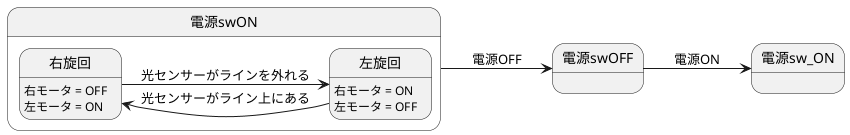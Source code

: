 @startuml 演習6-4-5
left to right direction
state 電源swOFF
state 電源swON {
    state 右旋回: 右モータ = OFF
    state 右旋回: 左モータ = ON
    state 左旋回: 右モータ = ON
    state 左旋回: 左モータ = OFF
}
電源swOFF --> 電源sw_ON: 電源ON
電源swON --> 電源swOFF: 電源OFF
右旋回 --> 左旋回: 光センサーがラインを外れる
左旋回 --> 右旋回: 光センサーがライン上にある
@enduml